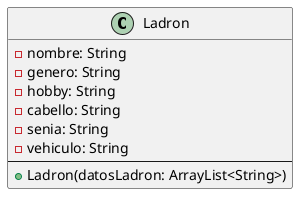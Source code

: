 @startuml

class Ladron {
    -nombre: String
    -genero: String
    -hobby: String
    -cabello: String
    -senia: String
    -vehiculo: String
    --
    +Ladron(datosLadron: ArrayList<String>)
}


@enduml